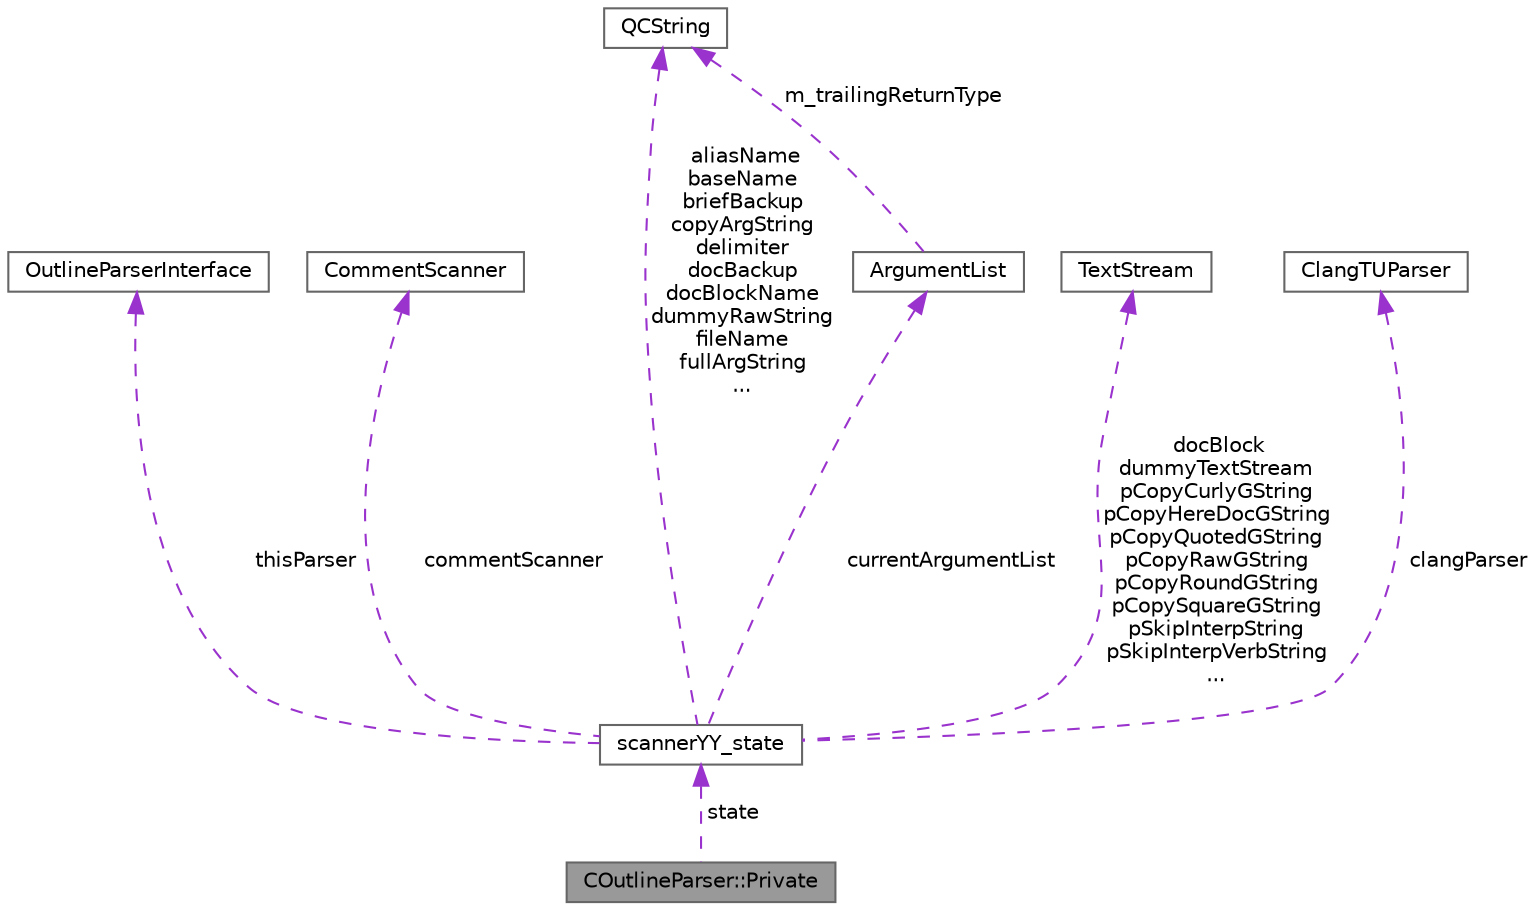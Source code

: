 digraph "COutlineParser::Private"
{
 // INTERACTIVE_SVG=YES
 // LATEX_PDF_SIZE
  bgcolor="transparent";
  edge [fontname=Helvetica,fontsize=10,labelfontname=Helvetica,labelfontsize=10];
  node [fontname=Helvetica,fontsize=10,shape=box,height=0.2,width=0.4];
  Node1 [label="COutlineParser::Private",height=0.2,width=0.4,color="gray40", fillcolor="grey60", style="filled", fontcolor="black",tooltip=" "];
  Node2 -> Node1 [dir="back",color="darkorchid3",style="dashed",label=" state" ];
  Node2 [label="scannerYY_state",height=0.2,width=0.4,color="gray40", fillcolor="white", style="filled",URL="$d4/dfb/structscanner_y_y__state.html",tooltip=" "];
  Node3 -> Node2 [dir="back",color="darkorchid3",style="dashed",label=" thisParser" ];
  Node3 [label="OutlineParserInterface",height=0.2,width=0.4,color="gray40", fillcolor="white", style="filled",URL="$d5/d79/class_outline_parser_interface.html",tooltip="Abstract interface for outline parsers."];
  Node4 -> Node2 [dir="back",color="darkorchid3",style="dashed",label=" commentScanner" ];
  Node4 [label="CommentScanner",height=0.2,width=0.4,color="gray40", fillcolor="white", style="filled",URL="$d0/d6b/class_comment_scanner.html",tooltip=" "];
  Node5 -> Node2 [dir="back",color="darkorchid3",style="dashed",label=" aliasName\nbaseName\nbriefBackup\ncopyArgString\ndelimiter\ndocBackup\ndocBlockName\ndummyRawString\nfileName\nfullArgString\n..." ];
  Node5 [label="QCString",height=0.2,width=0.4,color="gray40", fillcolor="white", style="filled",URL="$d9/d45/class_q_c_string.html",tooltip="This is an alternative implementation of QCString."];
  Node6 -> Node2 [dir="back",color="darkorchid3",style="dashed",label=" currentArgumentList" ];
  Node6 [label="ArgumentList",height=0.2,width=0.4,color="gray40", fillcolor="white", style="filled",URL="$d7/df8/class_argument_list.html",tooltip="This class represents an function or template argument list."];
  Node5 -> Node6 [dir="back",color="darkorchid3",style="dashed",label=" m_trailingReturnType" ];
  Node7 -> Node2 [dir="back",color="darkorchid3",style="dashed",label=" docBlock\ndummyTextStream\npCopyCurlyGString\npCopyHereDocGString\npCopyQuotedGString\npCopyRawGString\npCopyRoundGString\npCopySquareGString\npSkipInterpString\npSkipInterpVerbString\n..." ];
  Node7 [label="TextStream",height=0.2,width=0.4,color="gray40", fillcolor="white", style="filled",URL="$d3/d30/class_text_stream.html",tooltip="Text streaming class that buffers data."];
  Node8 -> Node2 [dir="back",color="darkorchid3",style="dashed",label=" clangParser" ];
  Node8 [label="ClangTUParser",height=0.2,width=0.4,color="gray40", fillcolor="white", style="filled",URL="$dd/df8/class_clang_t_u_parser.html",tooltip="Clang parser object for a single translation unit, which consists of a source file and the directly o..."];
}
